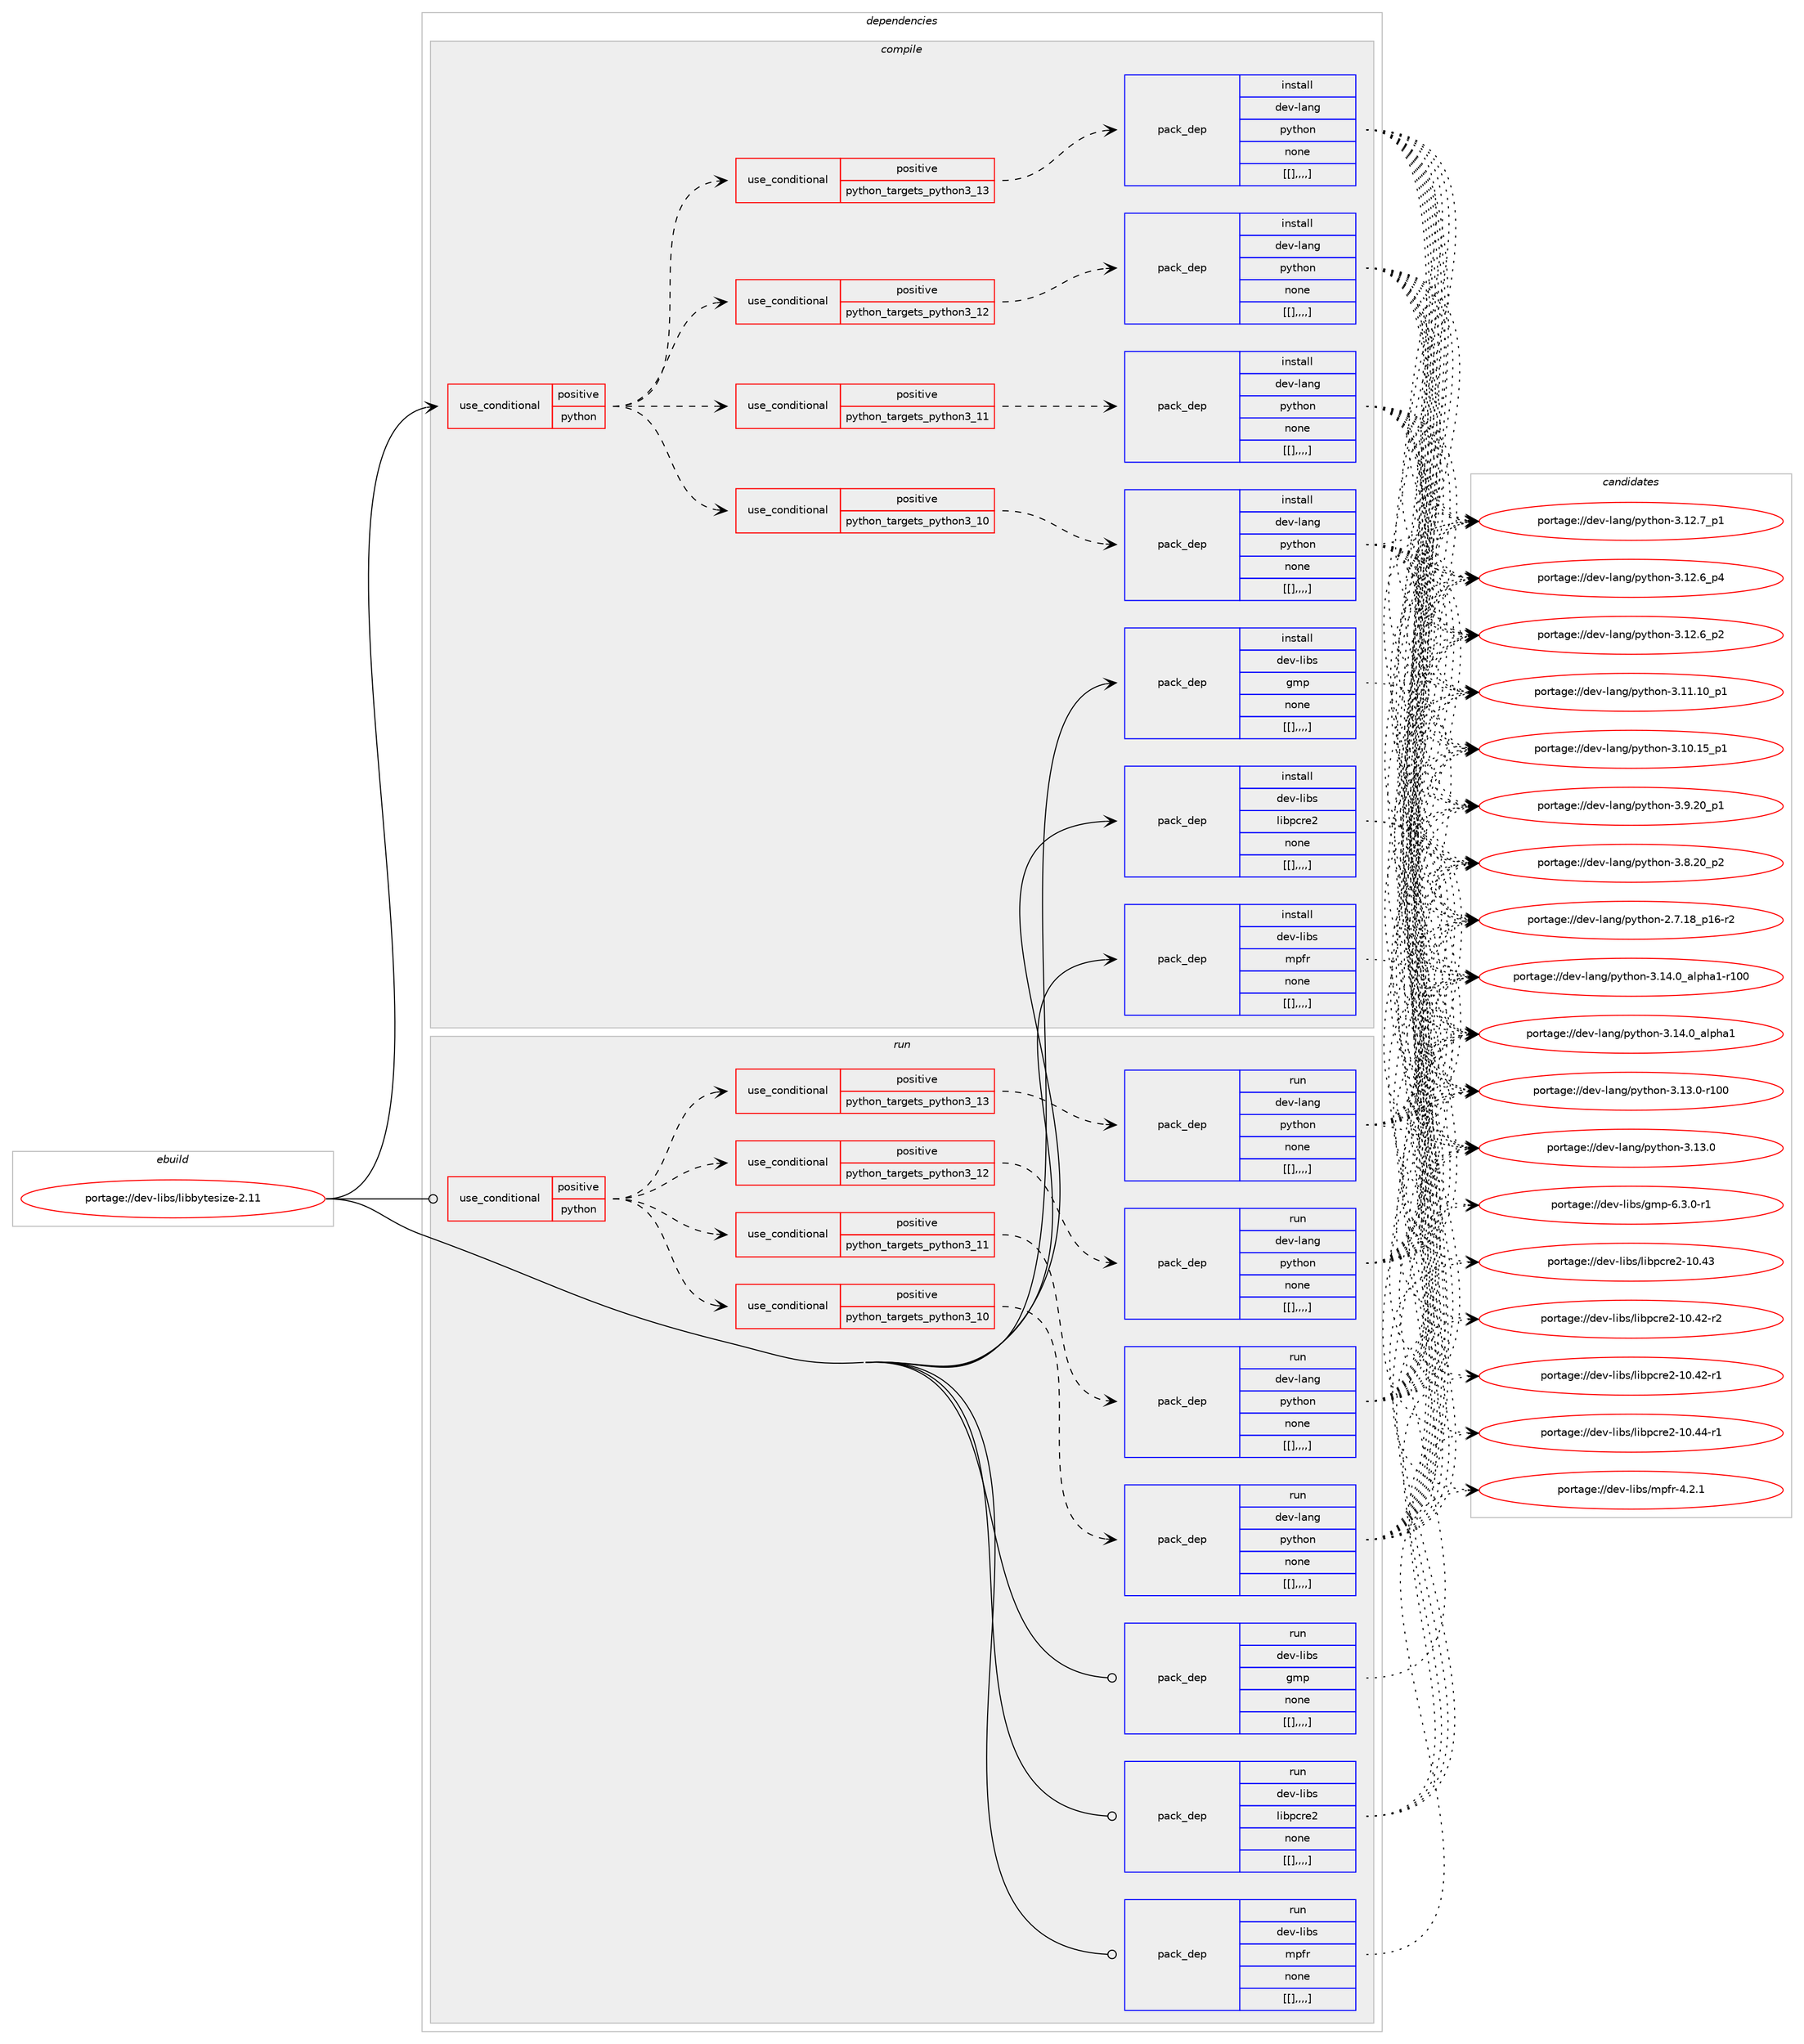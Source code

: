 digraph prolog {

# *************
# Graph options
# *************

newrank=true;
concentrate=true;
compound=true;
graph [rankdir=LR,fontname=Helvetica,fontsize=10,ranksep=1.5];#, ranksep=2.5, nodesep=0.2];
edge  [arrowhead=vee];
node  [fontname=Helvetica,fontsize=10];

# **********
# The ebuild
# **********

subgraph cluster_leftcol {
color=gray;
label=<<i>ebuild</i>>;
id [label="portage://dev-libs/libbytesize-2.11", color=red, width=4, href="../dev-libs/libbytesize-2.11.svg"];
}

# ****************
# The dependencies
# ****************

subgraph cluster_midcol {
color=gray;
label=<<i>dependencies</i>>;
subgraph cluster_compile {
fillcolor="#eeeeee";
style=filled;
label=<<i>compile</i>>;
subgraph cond28206 {
dependency112857 [label=<<TABLE BORDER="0" CELLBORDER="1" CELLSPACING="0" CELLPADDING="4"><TR><TD ROWSPAN="3" CELLPADDING="10">use_conditional</TD></TR><TR><TD>positive</TD></TR><TR><TD>python</TD></TR></TABLE>>, shape=none, color=red];
subgraph cond28211 {
dependency112860 [label=<<TABLE BORDER="0" CELLBORDER="1" CELLSPACING="0" CELLPADDING="4"><TR><TD ROWSPAN="3" CELLPADDING="10">use_conditional</TD></TR><TR><TD>positive</TD></TR><TR><TD>python_targets_python3_10</TD></TR></TABLE>>, shape=none, color=red];
subgraph pack83408 {
dependency112863 [label=<<TABLE BORDER="0" CELLBORDER="1" CELLSPACING="0" CELLPADDING="4" WIDTH="220"><TR><TD ROWSPAN="6" CELLPADDING="30">pack_dep</TD></TR><TR><TD WIDTH="110">install</TD></TR><TR><TD>dev-lang</TD></TR><TR><TD>python</TD></TR><TR><TD>none</TD></TR><TR><TD>[[],,,,]</TD></TR></TABLE>>, shape=none, color=blue];
}
dependency112860:e -> dependency112863:w [weight=20,style="dashed",arrowhead="vee"];
}
dependency112857:e -> dependency112860:w [weight=20,style="dashed",arrowhead="vee"];
subgraph cond28213 {
dependency112884 [label=<<TABLE BORDER="0" CELLBORDER="1" CELLSPACING="0" CELLPADDING="4"><TR><TD ROWSPAN="3" CELLPADDING="10">use_conditional</TD></TR><TR><TD>positive</TD></TR><TR><TD>python_targets_python3_11</TD></TR></TABLE>>, shape=none, color=red];
subgraph pack83454 {
dependency112928 [label=<<TABLE BORDER="0" CELLBORDER="1" CELLSPACING="0" CELLPADDING="4" WIDTH="220"><TR><TD ROWSPAN="6" CELLPADDING="30">pack_dep</TD></TR><TR><TD WIDTH="110">install</TD></TR><TR><TD>dev-lang</TD></TR><TR><TD>python</TD></TR><TR><TD>none</TD></TR><TR><TD>[[],,,,]</TD></TR></TABLE>>, shape=none, color=blue];
}
dependency112884:e -> dependency112928:w [weight=20,style="dashed",arrowhead="vee"];
}
dependency112857:e -> dependency112884:w [weight=20,style="dashed",arrowhead="vee"];
subgraph cond28252 {
dependency112984 [label=<<TABLE BORDER="0" CELLBORDER="1" CELLSPACING="0" CELLPADDING="4"><TR><TD ROWSPAN="3" CELLPADDING="10">use_conditional</TD></TR><TR><TD>positive</TD></TR><TR><TD>python_targets_python3_12</TD></TR></TABLE>>, shape=none, color=red];
subgraph pack83489 {
dependency113017 [label=<<TABLE BORDER="0" CELLBORDER="1" CELLSPACING="0" CELLPADDING="4" WIDTH="220"><TR><TD ROWSPAN="6" CELLPADDING="30">pack_dep</TD></TR><TR><TD WIDTH="110">install</TD></TR><TR><TD>dev-lang</TD></TR><TR><TD>python</TD></TR><TR><TD>none</TD></TR><TR><TD>[[],,,,]</TD></TR></TABLE>>, shape=none, color=blue];
}
dependency112984:e -> dependency113017:w [weight=20,style="dashed",arrowhead="vee"];
}
dependency112857:e -> dependency112984:w [weight=20,style="dashed",arrowhead="vee"];
subgraph cond28286 {
dependency113073 [label=<<TABLE BORDER="0" CELLBORDER="1" CELLSPACING="0" CELLPADDING="4"><TR><TD ROWSPAN="3" CELLPADDING="10">use_conditional</TD></TR><TR><TD>positive</TD></TR><TR><TD>python_targets_python3_13</TD></TR></TABLE>>, shape=none, color=red];
subgraph pack83608 {
dependency113177 [label=<<TABLE BORDER="0" CELLBORDER="1" CELLSPACING="0" CELLPADDING="4" WIDTH="220"><TR><TD ROWSPAN="6" CELLPADDING="30">pack_dep</TD></TR><TR><TD WIDTH="110">install</TD></TR><TR><TD>dev-lang</TD></TR><TR><TD>python</TD></TR><TR><TD>none</TD></TR><TR><TD>[[],,,,]</TD></TR></TABLE>>, shape=none, color=blue];
}
dependency113073:e -> dependency113177:w [weight=20,style="dashed",arrowhead="vee"];
}
dependency112857:e -> dependency113073:w [weight=20,style="dashed",arrowhead="vee"];
}
id:e -> dependency112857:w [weight=20,style="solid",arrowhead="vee"];
subgraph pack83639 {
dependency113217 [label=<<TABLE BORDER="0" CELLBORDER="1" CELLSPACING="0" CELLPADDING="4" WIDTH="220"><TR><TD ROWSPAN="6" CELLPADDING="30">pack_dep</TD></TR><TR><TD WIDTH="110">install</TD></TR><TR><TD>dev-libs</TD></TR><TR><TD>gmp</TD></TR><TR><TD>none</TD></TR><TR><TD>[[],,,,]</TD></TR></TABLE>>, shape=none, color=blue];
}
id:e -> dependency113217:w [weight=20,style="solid",arrowhead="vee"];
subgraph pack83658 {
dependency113248 [label=<<TABLE BORDER="0" CELLBORDER="1" CELLSPACING="0" CELLPADDING="4" WIDTH="220"><TR><TD ROWSPAN="6" CELLPADDING="30">pack_dep</TD></TR><TR><TD WIDTH="110">install</TD></TR><TR><TD>dev-libs</TD></TR><TR><TD>libpcre2</TD></TR><TR><TD>none</TD></TR><TR><TD>[[],,,,]</TD></TR></TABLE>>, shape=none, color=blue];
}
id:e -> dependency113248:w [weight=20,style="solid",arrowhead="vee"];
subgraph pack83664 {
dependency113251 [label=<<TABLE BORDER="0" CELLBORDER="1" CELLSPACING="0" CELLPADDING="4" WIDTH="220"><TR><TD ROWSPAN="6" CELLPADDING="30">pack_dep</TD></TR><TR><TD WIDTH="110">install</TD></TR><TR><TD>dev-libs</TD></TR><TR><TD>mpfr</TD></TR><TR><TD>none</TD></TR><TR><TD>[[],,,,]</TD></TR></TABLE>>, shape=none, color=blue];
}
id:e -> dependency113251:w [weight=20,style="solid",arrowhead="vee"];
}
subgraph cluster_compileandrun {
fillcolor="#eeeeee";
style=filled;
label=<<i>compile and run</i>>;
}
subgraph cluster_run {
fillcolor="#eeeeee";
style=filled;
label=<<i>run</i>>;
subgraph cond28344 {
dependency113258 [label=<<TABLE BORDER="0" CELLBORDER="1" CELLSPACING="0" CELLPADDING="4"><TR><TD ROWSPAN="3" CELLPADDING="10">use_conditional</TD></TR><TR><TD>positive</TD></TR><TR><TD>python</TD></TR></TABLE>>, shape=none, color=red];
subgraph cond28346 {
dependency113281 [label=<<TABLE BORDER="0" CELLBORDER="1" CELLSPACING="0" CELLPADDING="4"><TR><TD ROWSPAN="3" CELLPADDING="10">use_conditional</TD></TR><TR><TD>positive</TD></TR><TR><TD>python_targets_python3_10</TD></TR></TABLE>>, shape=none, color=red];
subgraph pack83694 {
dependency113306 [label=<<TABLE BORDER="0" CELLBORDER="1" CELLSPACING="0" CELLPADDING="4" WIDTH="220"><TR><TD ROWSPAN="6" CELLPADDING="30">pack_dep</TD></TR><TR><TD WIDTH="110">run</TD></TR><TR><TD>dev-lang</TD></TR><TR><TD>python</TD></TR><TR><TD>none</TD></TR><TR><TD>[[],,,,]</TD></TR></TABLE>>, shape=none, color=blue];
}
dependency113281:e -> dependency113306:w [weight=20,style="dashed",arrowhead="vee"];
}
dependency113258:e -> dependency113281:w [weight=20,style="dashed",arrowhead="vee"];
subgraph cond28367 {
dependency113318 [label=<<TABLE BORDER="0" CELLBORDER="1" CELLSPACING="0" CELLPADDING="4"><TR><TD ROWSPAN="3" CELLPADDING="10">use_conditional</TD></TR><TR><TD>positive</TD></TR><TR><TD>python_targets_python3_11</TD></TR></TABLE>>, shape=none, color=red];
subgraph pack83704 {
dependency113334 [label=<<TABLE BORDER="0" CELLBORDER="1" CELLSPACING="0" CELLPADDING="4" WIDTH="220"><TR><TD ROWSPAN="6" CELLPADDING="30">pack_dep</TD></TR><TR><TD WIDTH="110">run</TD></TR><TR><TD>dev-lang</TD></TR><TR><TD>python</TD></TR><TR><TD>none</TD></TR><TR><TD>[[],,,,]</TD></TR></TABLE>>, shape=none, color=blue];
}
dependency113318:e -> dependency113334:w [weight=20,style="dashed",arrowhead="vee"];
}
dependency113258:e -> dependency113318:w [weight=20,style="dashed",arrowhead="vee"];
subgraph cond28377 {
dependency113371 [label=<<TABLE BORDER="0" CELLBORDER="1" CELLSPACING="0" CELLPADDING="4"><TR><TD ROWSPAN="3" CELLPADDING="10">use_conditional</TD></TR><TR><TD>positive</TD></TR><TR><TD>python_targets_python3_12</TD></TR></TABLE>>, shape=none, color=red];
subgraph pack83769 {
dependency113409 [label=<<TABLE BORDER="0" CELLBORDER="1" CELLSPACING="0" CELLPADDING="4" WIDTH="220"><TR><TD ROWSPAN="6" CELLPADDING="30">pack_dep</TD></TR><TR><TD WIDTH="110">run</TD></TR><TR><TD>dev-lang</TD></TR><TR><TD>python</TD></TR><TR><TD>none</TD></TR><TR><TD>[[],,,,]</TD></TR></TABLE>>, shape=none, color=blue];
}
dependency113371:e -> dependency113409:w [weight=20,style="dashed",arrowhead="vee"];
}
dependency113258:e -> dependency113371:w [weight=20,style="dashed",arrowhead="vee"];
subgraph cond28395 {
dependency113443 [label=<<TABLE BORDER="0" CELLBORDER="1" CELLSPACING="0" CELLPADDING="4"><TR><TD ROWSPAN="3" CELLPADDING="10">use_conditional</TD></TR><TR><TD>positive</TD></TR><TR><TD>python_targets_python3_13</TD></TR></TABLE>>, shape=none, color=red];
subgraph pack83789 {
dependency113490 [label=<<TABLE BORDER="0" CELLBORDER="1" CELLSPACING="0" CELLPADDING="4" WIDTH="220"><TR><TD ROWSPAN="6" CELLPADDING="30">pack_dep</TD></TR><TR><TD WIDTH="110">run</TD></TR><TR><TD>dev-lang</TD></TR><TR><TD>python</TD></TR><TR><TD>none</TD></TR><TR><TD>[[],,,,]</TD></TR></TABLE>>, shape=none, color=blue];
}
dependency113443:e -> dependency113490:w [weight=20,style="dashed",arrowhead="vee"];
}
dependency113258:e -> dependency113443:w [weight=20,style="dashed",arrowhead="vee"];
}
id:e -> dependency113258:w [weight=20,style="solid",arrowhead="odot"];
subgraph pack83820 {
dependency113534 [label=<<TABLE BORDER="0" CELLBORDER="1" CELLSPACING="0" CELLPADDING="4" WIDTH="220"><TR><TD ROWSPAN="6" CELLPADDING="30">pack_dep</TD></TR><TR><TD WIDTH="110">run</TD></TR><TR><TD>dev-libs</TD></TR><TR><TD>gmp</TD></TR><TR><TD>none</TD></TR><TR><TD>[[],,,,]</TD></TR></TABLE>>, shape=none, color=blue];
}
id:e -> dependency113534:w [weight=20,style="solid",arrowhead="odot"];
subgraph pack83855 {
dependency113553 [label=<<TABLE BORDER="0" CELLBORDER="1" CELLSPACING="0" CELLPADDING="4" WIDTH="220"><TR><TD ROWSPAN="6" CELLPADDING="30">pack_dep</TD></TR><TR><TD WIDTH="110">run</TD></TR><TR><TD>dev-libs</TD></TR><TR><TD>libpcre2</TD></TR><TR><TD>none</TD></TR><TR><TD>[[],,,,]</TD></TR></TABLE>>, shape=none, color=blue];
}
id:e -> dependency113553:w [weight=20,style="solid",arrowhead="odot"];
subgraph pack83880 {
dependency113614 [label=<<TABLE BORDER="0" CELLBORDER="1" CELLSPACING="0" CELLPADDING="4" WIDTH="220"><TR><TD ROWSPAN="6" CELLPADDING="30">pack_dep</TD></TR><TR><TD WIDTH="110">run</TD></TR><TR><TD>dev-libs</TD></TR><TR><TD>mpfr</TD></TR><TR><TD>none</TD></TR><TR><TD>[[],,,,]</TD></TR></TABLE>>, shape=none, color=blue];
}
id:e -> dependency113614:w [weight=20,style="solid",arrowhead="odot"];
}
}

# **************
# The candidates
# **************

subgraph cluster_choices {
rank=same;
color=gray;
label=<<i>candidates</i>>;

subgraph choice82196 {
color=black;
nodesep=1;
choice100101118451089711010347112121116104111110455146495246489597108112104974945114494848 [label="portage://dev-lang/python-3.14.0_alpha1-r100", color=red, width=4,href="../dev-lang/python-3.14.0_alpha1-r100.svg"];
choice1001011184510897110103471121211161041111104551464952464895971081121049749 [label="portage://dev-lang/python-3.14.0_alpha1", color=red, width=4,href="../dev-lang/python-3.14.0_alpha1.svg"];
choice1001011184510897110103471121211161041111104551464951464845114494848 [label="portage://dev-lang/python-3.13.0-r100", color=red, width=4,href="../dev-lang/python-3.13.0-r100.svg"];
choice10010111845108971101034711212111610411111045514649514648 [label="portage://dev-lang/python-3.13.0", color=red, width=4,href="../dev-lang/python-3.13.0.svg"];
choice100101118451089711010347112121116104111110455146495046559511249 [label="portage://dev-lang/python-3.12.7_p1", color=red, width=4,href="../dev-lang/python-3.12.7_p1.svg"];
choice100101118451089711010347112121116104111110455146495046549511252 [label="portage://dev-lang/python-3.12.6_p4", color=red, width=4,href="../dev-lang/python-3.12.6_p4.svg"];
choice100101118451089711010347112121116104111110455146495046549511250 [label="portage://dev-lang/python-3.12.6_p2", color=red, width=4,href="../dev-lang/python-3.12.6_p2.svg"];
choice10010111845108971101034711212111610411111045514649494649489511249 [label="portage://dev-lang/python-3.11.10_p1", color=red, width=4,href="../dev-lang/python-3.11.10_p1.svg"];
choice10010111845108971101034711212111610411111045514649484649539511249 [label="portage://dev-lang/python-3.10.15_p1", color=red, width=4,href="../dev-lang/python-3.10.15_p1.svg"];
choice100101118451089711010347112121116104111110455146574650489511249 [label="portage://dev-lang/python-3.9.20_p1", color=red, width=4,href="../dev-lang/python-3.9.20_p1.svg"];
choice100101118451089711010347112121116104111110455146564650489511250 [label="portage://dev-lang/python-3.8.20_p2", color=red, width=4,href="../dev-lang/python-3.8.20_p2.svg"];
choice100101118451089711010347112121116104111110455046554649569511249544511450 [label="portage://dev-lang/python-2.7.18_p16-r2", color=red, width=4,href="../dev-lang/python-2.7.18_p16-r2.svg"];
dependency112863:e -> choice100101118451089711010347112121116104111110455146495246489597108112104974945114494848:w [style=dotted,weight="100"];
dependency112863:e -> choice1001011184510897110103471121211161041111104551464952464895971081121049749:w [style=dotted,weight="100"];
dependency112863:e -> choice1001011184510897110103471121211161041111104551464951464845114494848:w [style=dotted,weight="100"];
dependency112863:e -> choice10010111845108971101034711212111610411111045514649514648:w [style=dotted,weight="100"];
dependency112863:e -> choice100101118451089711010347112121116104111110455146495046559511249:w [style=dotted,weight="100"];
dependency112863:e -> choice100101118451089711010347112121116104111110455146495046549511252:w [style=dotted,weight="100"];
dependency112863:e -> choice100101118451089711010347112121116104111110455146495046549511250:w [style=dotted,weight="100"];
dependency112863:e -> choice10010111845108971101034711212111610411111045514649494649489511249:w [style=dotted,weight="100"];
dependency112863:e -> choice10010111845108971101034711212111610411111045514649484649539511249:w [style=dotted,weight="100"];
dependency112863:e -> choice100101118451089711010347112121116104111110455146574650489511249:w [style=dotted,weight="100"];
dependency112863:e -> choice100101118451089711010347112121116104111110455146564650489511250:w [style=dotted,weight="100"];
dependency112863:e -> choice100101118451089711010347112121116104111110455046554649569511249544511450:w [style=dotted,weight="100"];
}
subgraph choice82215 {
color=black;
nodesep=1;
choice100101118451089711010347112121116104111110455146495246489597108112104974945114494848 [label="portage://dev-lang/python-3.14.0_alpha1-r100", color=red, width=4,href="../dev-lang/python-3.14.0_alpha1-r100.svg"];
choice1001011184510897110103471121211161041111104551464952464895971081121049749 [label="portage://dev-lang/python-3.14.0_alpha1", color=red, width=4,href="../dev-lang/python-3.14.0_alpha1.svg"];
choice1001011184510897110103471121211161041111104551464951464845114494848 [label="portage://dev-lang/python-3.13.0-r100", color=red, width=4,href="../dev-lang/python-3.13.0-r100.svg"];
choice10010111845108971101034711212111610411111045514649514648 [label="portage://dev-lang/python-3.13.0", color=red, width=4,href="../dev-lang/python-3.13.0.svg"];
choice100101118451089711010347112121116104111110455146495046559511249 [label="portage://dev-lang/python-3.12.7_p1", color=red, width=4,href="../dev-lang/python-3.12.7_p1.svg"];
choice100101118451089711010347112121116104111110455146495046549511252 [label="portage://dev-lang/python-3.12.6_p4", color=red, width=4,href="../dev-lang/python-3.12.6_p4.svg"];
choice100101118451089711010347112121116104111110455146495046549511250 [label="portage://dev-lang/python-3.12.6_p2", color=red, width=4,href="../dev-lang/python-3.12.6_p2.svg"];
choice10010111845108971101034711212111610411111045514649494649489511249 [label="portage://dev-lang/python-3.11.10_p1", color=red, width=4,href="../dev-lang/python-3.11.10_p1.svg"];
choice10010111845108971101034711212111610411111045514649484649539511249 [label="portage://dev-lang/python-3.10.15_p1", color=red, width=4,href="../dev-lang/python-3.10.15_p1.svg"];
choice100101118451089711010347112121116104111110455146574650489511249 [label="portage://dev-lang/python-3.9.20_p1", color=red, width=4,href="../dev-lang/python-3.9.20_p1.svg"];
choice100101118451089711010347112121116104111110455146564650489511250 [label="portage://dev-lang/python-3.8.20_p2", color=red, width=4,href="../dev-lang/python-3.8.20_p2.svg"];
choice100101118451089711010347112121116104111110455046554649569511249544511450 [label="portage://dev-lang/python-2.7.18_p16-r2", color=red, width=4,href="../dev-lang/python-2.7.18_p16-r2.svg"];
dependency112928:e -> choice100101118451089711010347112121116104111110455146495246489597108112104974945114494848:w [style=dotted,weight="100"];
dependency112928:e -> choice1001011184510897110103471121211161041111104551464952464895971081121049749:w [style=dotted,weight="100"];
dependency112928:e -> choice1001011184510897110103471121211161041111104551464951464845114494848:w [style=dotted,weight="100"];
dependency112928:e -> choice10010111845108971101034711212111610411111045514649514648:w [style=dotted,weight="100"];
dependency112928:e -> choice100101118451089711010347112121116104111110455146495046559511249:w [style=dotted,weight="100"];
dependency112928:e -> choice100101118451089711010347112121116104111110455146495046549511252:w [style=dotted,weight="100"];
dependency112928:e -> choice100101118451089711010347112121116104111110455146495046549511250:w [style=dotted,weight="100"];
dependency112928:e -> choice10010111845108971101034711212111610411111045514649494649489511249:w [style=dotted,weight="100"];
dependency112928:e -> choice10010111845108971101034711212111610411111045514649484649539511249:w [style=dotted,weight="100"];
dependency112928:e -> choice100101118451089711010347112121116104111110455146574650489511249:w [style=dotted,weight="100"];
dependency112928:e -> choice100101118451089711010347112121116104111110455146564650489511250:w [style=dotted,weight="100"];
dependency112928:e -> choice100101118451089711010347112121116104111110455046554649569511249544511450:w [style=dotted,weight="100"];
}
subgraph choice82226 {
color=black;
nodesep=1;
choice100101118451089711010347112121116104111110455146495246489597108112104974945114494848 [label="portage://dev-lang/python-3.14.0_alpha1-r100", color=red, width=4,href="../dev-lang/python-3.14.0_alpha1-r100.svg"];
choice1001011184510897110103471121211161041111104551464952464895971081121049749 [label="portage://dev-lang/python-3.14.0_alpha1", color=red, width=4,href="../dev-lang/python-3.14.0_alpha1.svg"];
choice1001011184510897110103471121211161041111104551464951464845114494848 [label="portage://dev-lang/python-3.13.0-r100", color=red, width=4,href="../dev-lang/python-3.13.0-r100.svg"];
choice10010111845108971101034711212111610411111045514649514648 [label="portage://dev-lang/python-3.13.0", color=red, width=4,href="../dev-lang/python-3.13.0.svg"];
choice100101118451089711010347112121116104111110455146495046559511249 [label="portage://dev-lang/python-3.12.7_p1", color=red, width=4,href="../dev-lang/python-3.12.7_p1.svg"];
choice100101118451089711010347112121116104111110455146495046549511252 [label="portage://dev-lang/python-3.12.6_p4", color=red, width=4,href="../dev-lang/python-3.12.6_p4.svg"];
choice100101118451089711010347112121116104111110455146495046549511250 [label="portage://dev-lang/python-3.12.6_p2", color=red, width=4,href="../dev-lang/python-3.12.6_p2.svg"];
choice10010111845108971101034711212111610411111045514649494649489511249 [label="portage://dev-lang/python-3.11.10_p1", color=red, width=4,href="../dev-lang/python-3.11.10_p1.svg"];
choice10010111845108971101034711212111610411111045514649484649539511249 [label="portage://dev-lang/python-3.10.15_p1", color=red, width=4,href="../dev-lang/python-3.10.15_p1.svg"];
choice100101118451089711010347112121116104111110455146574650489511249 [label="portage://dev-lang/python-3.9.20_p1", color=red, width=4,href="../dev-lang/python-3.9.20_p1.svg"];
choice100101118451089711010347112121116104111110455146564650489511250 [label="portage://dev-lang/python-3.8.20_p2", color=red, width=4,href="../dev-lang/python-3.8.20_p2.svg"];
choice100101118451089711010347112121116104111110455046554649569511249544511450 [label="portage://dev-lang/python-2.7.18_p16-r2", color=red, width=4,href="../dev-lang/python-2.7.18_p16-r2.svg"];
dependency113017:e -> choice100101118451089711010347112121116104111110455146495246489597108112104974945114494848:w [style=dotted,weight="100"];
dependency113017:e -> choice1001011184510897110103471121211161041111104551464952464895971081121049749:w [style=dotted,weight="100"];
dependency113017:e -> choice1001011184510897110103471121211161041111104551464951464845114494848:w [style=dotted,weight="100"];
dependency113017:e -> choice10010111845108971101034711212111610411111045514649514648:w [style=dotted,weight="100"];
dependency113017:e -> choice100101118451089711010347112121116104111110455146495046559511249:w [style=dotted,weight="100"];
dependency113017:e -> choice100101118451089711010347112121116104111110455146495046549511252:w [style=dotted,weight="100"];
dependency113017:e -> choice100101118451089711010347112121116104111110455146495046549511250:w [style=dotted,weight="100"];
dependency113017:e -> choice10010111845108971101034711212111610411111045514649494649489511249:w [style=dotted,weight="100"];
dependency113017:e -> choice10010111845108971101034711212111610411111045514649484649539511249:w [style=dotted,weight="100"];
dependency113017:e -> choice100101118451089711010347112121116104111110455146574650489511249:w [style=dotted,weight="100"];
dependency113017:e -> choice100101118451089711010347112121116104111110455146564650489511250:w [style=dotted,weight="100"];
dependency113017:e -> choice100101118451089711010347112121116104111110455046554649569511249544511450:w [style=dotted,weight="100"];
}
subgraph choice82241 {
color=black;
nodesep=1;
choice100101118451089711010347112121116104111110455146495246489597108112104974945114494848 [label="portage://dev-lang/python-3.14.0_alpha1-r100", color=red, width=4,href="../dev-lang/python-3.14.0_alpha1-r100.svg"];
choice1001011184510897110103471121211161041111104551464952464895971081121049749 [label="portage://dev-lang/python-3.14.0_alpha1", color=red, width=4,href="../dev-lang/python-3.14.0_alpha1.svg"];
choice1001011184510897110103471121211161041111104551464951464845114494848 [label="portage://dev-lang/python-3.13.0-r100", color=red, width=4,href="../dev-lang/python-3.13.0-r100.svg"];
choice10010111845108971101034711212111610411111045514649514648 [label="portage://dev-lang/python-3.13.0", color=red, width=4,href="../dev-lang/python-3.13.0.svg"];
choice100101118451089711010347112121116104111110455146495046559511249 [label="portage://dev-lang/python-3.12.7_p1", color=red, width=4,href="../dev-lang/python-3.12.7_p1.svg"];
choice100101118451089711010347112121116104111110455146495046549511252 [label="portage://dev-lang/python-3.12.6_p4", color=red, width=4,href="../dev-lang/python-3.12.6_p4.svg"];
choice100101118451089711010347112121116104111110455146495046549511250 [label="portage://dev-lang/python-3.12.6_p2", color=red, width=4,href="../dev-lang/python-3.12.6_p2.svg"];
choice10010111845108971101034711212111610411111045514649494649489511249 [label="portage://dev-lang/python-3.11.10_p1", color=red, width=4,href="../dev-lang/python-3.11.10_p1.svg"];
choice10010111845108971101034711212111610411111045514649484649539511249 [label="portage://dev-lang/python-3.10.15_p1", color=red, width=4,href="../dev-lang/python-3.10.15_p1.svg"];
choice100101118451089711010347112121116104111110455146574650489511249 [label="portage://dev-lang/python-3.9.20_p1", color=red, width=4,href="../dev-lang/python-3.9.20_p1.svg"];
choice100101118451089711010347112121116104111110455146564650489511250 [label="portage://dev-lang/python-3.8.20_p2", color=red, width=4,href="../dev-lang/python-3.8.20_p2.svg"];
choice100101118451089711010347112121116104111110455046554649569511249544511450 [label="portage://dev-lang/python-2.7.18_p16-r2", color=red, width=4,href="../dev-lang/python-2.7.18_p16-r2.svg"];
dependency113177:e -> choice100101118451089711010347112121116104111110455146495246489597108112104974945114494848:w [style=dotted,weight="100"];
dependency113177:e -> choice1001011184510897110103471121211161041111104551464952464895971081121049749:w [style=dotted,weight="100"];
dependency113177:e -> choice1001011184510897110103471121211161041111104551464951464845114494848:w [style=dotted,weight="100"];
dependency113177:e -> choice10010111845108971101034711212111610411111045514649514648:w [style=dotted,weight="100"];
dependency113177:e -> choice100101118451089711010347112121116104111110455146495046559511249:w [style=dotted,weight="100"];
dependency113177:e -> choice100101118451089711010347112121116104111110455146495046549511252:w [style=dotted,weight="100"];
dependency113177:e -> choice100101118451089711010347112121116104111110455146495046549511250:w [style=dotted,weight="100"];
dependency113177:e -> choice10010111845108971101034711212111610411111045514649494649489511249:w [style=dotted,weight="100"];
dependency113177:e -> choice10010111845108971101034711212111610411111045514649484649539511249:w [style=dotted,weight="100"];
dependency113177:e -> choice100101118451089711010347112121116104111110455146574650489511249:w [style=dotted,weight="100"];
dependency113177:e -> choice100101118451089711010347112121116104111110455146564650489511250:w [style=dotted,weight="100"];
dependency113177:e -> choice100101118451089711010347112121116104111110455046554649569511249544511450:w [style=dotted,weight="100"];
}
subgraph choice82264 {
color=black;
nodesep=1;
choice1001011184510810598115471031091124554465146484511449 [label="portage://dev-libs/gmp-6.3.0-r1", color=red, width=4,href="../dev-libs/gmp-6.3.0-r1.svg"];
dependency113217:e -> choice1001011184510810598115471031091124554465146484511449:w [style=dotted,weight="100"];
}
subgraph choice82265 {
color=black;
nodesep=1;
choice1001011184510810598115471081059811299114101504549484652524511449 [label="portage://dev-libs/libpcre2-10.44-r1", color=red, width=4,href="../dev-libs/libpcre2-10.44-r1.svg"];
choice100101118451081059811547108105981129911410150454948465251 [label="portage://dev-libs/libpcre2-10.43", color=red, width=4,href="../dev-libs/libpcre2-10.43.svg"];
choice1001011184510810598115471081059811299114101504549484652504511450 [label="portage://dev-libs/libpcre2-10.42-r2", color=red, width=4,href="../dev-libs/libpcre2-10.42-r2.svg"];
choice1001011184510810598115471081059811299114101504549484652504511449 [label="portage://dev-libs/libpcre2-10.42-r1", color=red, width=4,href="../dev-libs/libpcre2-10.42-r1.svg"];
dependency113248:e -> choice1001011184510810598115471081059811299114101504549484652524511449:w [style=dotted,weight="100"];
dependency113248:e -> choice100101118451081059811547108105981129911410150454948465251:w [style=dotted,weight="100"];
dependency113248:e -> choice1001011184510810598115471081059811299114101504549484652504511450:w [style=dotted,weight="100"];
dependency113248:e -> choice1001011184510810598115471081059811299114101504549484652504511449:w [style=dotted,weight="100"];
}
subgraph choice82282 {
color=black;
nodesep=1;
choice100101118451081059811547109112102114455246504649 [label="portage://dev-libs/mpfr-4.2.1", color=red, width=4,href="../dev-libs/mpfr-4.2.1.svg"];
dependency113251:e -> choice100101118451081059811547109112102114455246504649:w [style=dotted,weight="100"];
}
subgraph choice82296 {
color=black;
nodesep=1;
choice100101118451089711010347112121116104111110455146495246489597108112104974945114494848 [label="portage://dev-lang/python-3.14.0_alpha1-r100", color=red, width=4,href="../dev-lang/python-3.14.0_alpha1-r100.svg"];
choice1001011184510897110103471121211161041111104551464952464895971081121049749 [label="portage://dev-lang/python-3.14.0_alpha1", color=red, width=4,href="../dev-lang/python-3.14.0_alpha1.svg"];
choice1001011184510897110103471121211161041111104551464951464845114494848 [label="portage://dev-lang/python-3.13.0-r100", color=red, width=4,href="../dev-lang/python-3.13.0-r100.svg"];
choice10010111845108971101034711212111610411111045514649514648 [label="portage://dev-lang/python-3.13.0", color=red, width=4,href="../dev-lang/python-3.13.0.svg"];
choice100101118451089711010347112121116104111110455146495046559511249 [label="portage://dev-lang/python-3.12.7_p1", color=red, width=4,href="../dev-lang/python-3.12.7_p1.svg"];
choice100101118451089711010347112121116104111110455146495046549511252 [label="portage://dev-lang/python-3.12.6_p4", color=red, width=4,href="../dev-lang/python-3.12.6_p4.svg"];
choice100101118451089711010347112121116104111110455146495046549511250 [label="portage://dev-lang/python-3.12.6_p2", color=red, width=4,href="../dev-lang/python-3.12.6_p2.svg"];
choice10010111845108971101034711212111610411111045514649494649489511249 [label="portage://dev-lang/python-3.11.10_p1", color=red, width=4,href="../dev-lang/python-3.11.10_p1.svg"];
choice10010111845108971101034711212111610411111045514649484649539511249 [label="portage://dev-lang/python-3.10.15_p1", color=red, width=4,href="../dev-lang/python-3.10.15_p1.svg"];
choice100101118451089711010347112121116104111110455146574650489511249 [label="portage://dev-lang/python-3.9.20_p1", color=red, width=4,href="../dev-lang/python-3.9.20_p1.svg"];
choice100101118451089711010347112121116104111110455146564650489511250 [label="portage://dev-lang/python-3.8.20_p2", color=red, width=4,href="../dev-lang/python-3.8.20_p2.svg"];
choice100101118451089711010347112121116104111110455046554649569511249544511450 [label="portage://dev-lang/python-2.7.18_p16-r2", color=red, width=4,href="../dev-lang/python-2.7.18_p16-r2.svg"];
dependency113306:e -> choice100101118451089711010347112121116104111110455146495246489597108112104974945114494848:w [style=dotted,weight="100"];
dependency113306:e -> choice1001011184510897110103471121211161041111104551464952464895971081121049749:w [style=dotted,weight="100"];
dependency113306:e -> choice1001011184510897110103471121211161041111104551464951464845114494848:w [style=dotted,weight="100"];
dependency113306:e -> choice10010111845108971101034711212111610411111045514649514648:w [style=dotted,weight="100"];
dependency113306:e -> choice100101118451089711010347112121116104111110455146495046559511249:w [style=dotted,weight="100"];
dependency113306:e -> choice100101118451089711010347112121116104111110455146495046549511252:w [style=dotted,weight="100"];
dependency113306:e -> choice100101118451089711010347112121116104111110455146495046549511250:w [style=dotted,weight="100"];
dependency113306:e -> choice10010111845108971101034711212111610411111045514649494649489511249:w [style=dotted,weight="100"];
dependency113306:e -> choice10010111845108971101034711212111610411111045514649484649539511249:w [style=dotted,weight="100"];
dependency113306:e -> choice100101118451089711010347112121116104111110455146574650489511249:w [style=dotted,weight="100"];
dependency113306:e -> choice100101118451089711010347112121116104111110455146564650489511250:w [style=dotted,weight="100"];
dependency113306:e -> choice100101118451089711010347112121116104111110455046554649569511249544511450:w [style=dotted,weight="100"];
}
subgraph choice82316 {
color=black;
nodesep=1;
choice100101118451089711010347112121116104111110455146495246489597108112104974945114494848 [label="portage://dev-lang/python-3.14.0_alpha1-r100", color=red, width=4,href="../dev-lang/python-3.14.0_alpha1-r100.svg"];
choice1001011184510897110103471121211161041111104551464952464895971081121049749 [label="portage://dev-lang/python-3.14.0_alpha1", color=red, width=4,href="../dev-lang/python-3.14.0_alpha1.svg"];
choice1001011184510897110103471121211161041111104551464951464845114494848 [label="portage://dev-lang/python-3.13.0-r100", color=red, width=4,href="../dev-lang/python-3.13.0-r100.svg"];
choice10010111845108971101034711212111610411111045514649514648 [label="portage://dev-lang/python-3.13.0", color=red, width=4,href="../dev-lang/python-3.13.0.svg"];
choice100101118451089711010347112121116104111110455146495046559511249 [label="portage://dev-lang/python-3.12.7_p1", color=red, width=4,href="../dev-lang/python-3.12.7_p1.svg"];
choice100101118451089711010347112121116104111110455146495046549511252 [label="portage://dev-lang/python-3.12.6_p4", color=red, width=4,href="../dev-lang/python-3.12.6_p4.svg"];
choice100101118451089711010347112121116104111110455146495046549511250 [label="portage://dev-lang/python-3.12.6_p2", color=red, width=4,href="../dev-lang/python-3.12.6_p2.svg"];
choice10010111845108971101034711212111610411111045514649494649489511249 [label="portage://dev-lang/python-3.11.10_p1", color=red, width=4,href="../dev-lang/python-3.11.10_p1.svg"];
choice10010111845108971101034711212111610411111045514649484649539511249 [label="portage://dev-lang/python-3.10.15_p1", color=red, width=4,href="../dev-lang/python-3.10.15_p1.svg"];
choice100101118451089711010347112121116104111110455146574650489511249 [label="portage://dev-lang/python-3.9.20_p1", color=red, width=4,href="../dev-lang/python-3.9.20_p1.svg"];
choice100101118451089711010347112121116104111110455146564650489511250 [label="portage://dev-lang/python-3.8.20_p2", color=red, width=4,href="../dev-lang/python-3.8.20_p2.svg"];
choice100101118451089711010347112121116104111110455046554649569511249544511450 [label="portage://dev-lang/python-2.7.18_p16-r2", color=red, width=4,href="../dev-lang/python-2.7.18_p16-r2.svg"];
dependency113334:e -> choice100101118451089711010347112121116104111110455146495246489597108112104974945114494848:w [style=dotted,weight="100"];
dependency113334:e -> choice1001011184510897110103471121211161041111104551464952464895971081121049749:w [style=dotted,weight="100"];
dependency113334:e -> choice1001011184510897110103471121211161041111104551464951464845114494848:w [style=dotted,weight="100"];
dependency113334:e -> choice10010111845108971101034711212111610411111045514649514648:w [style=dotted,weight="100"];
dependency113334:e -> choice100101118451089711010347112121116104111110455146495046559511249:w [style=dotted,weight="100"];
dependency113334:e -> choice100101118451089711010347112121116104111110455146495046549511252:w [style=dotted,weight="100"];
dependency113334:e -> choice100101118451089711010347112121116104111110455146495046549511250:w [style=dotted,weight="100"];
dependency113334:e -> choice10010111845108971101034711212111610411111045514649494649489511249:w [style=dotted,weight="100"];
dependency113334:e -> choice10010111845108971101034711212111610411111045514649484649539511249:w [style=dotted,weight="100"];
dependency113334:e -> choice100101118451089711010347112121116104111110455146574650489511249:w [style=dotted,weight="100"];
dependency113334:e -> choice100101118451089711010347112121116104111110455146564650489511250:w [style=dotted,weight="100"];
dependency113334:e -> choice100101118451089711010347112121116104111110455046554649569511249544511450:w [style=dotted,weight="100"];
}
subgraph choice82384 {
color=black;
nodesep=1;
choice100101118451089711010347112121116104111110455146495246489597108112104974945114494848 [label="portage://dev-lang/python-3.14.0_alpha1-r100", color=red, width=4,href="../dev-lang/python-3.14.0_alpha1-r100.svg"];
choice1001011184510897110103471121211161041111104551464952464895971081121049749 [label="portage://dev-lang/python-3.14.0_alpha1", color=red, width=4,href="../dev-lang/python-3.14.0_alpha1.svg"];
choice1001011184510897110103471121211161041111104551464951464845114494848 [label="portage://dev-lang/python-3.13.0-r100", color=red, width=4,href="../dev-lang/python-3.13.0-r100.svg"];
choice10010111845108971101034711212111610411111045514649514648 [label="portage://dev-lang/python-3.13.0", color=red, width=4,href="../dev-lang/python-3.13.0.svg"];
choice100101118451089711010347112121116104111110455146495046559511249 [label="portage://dev-lang/python-3.12.7_p1", color=red, width=4,href="../dev-lang/python-3.12.7_p1.svg"];
choice100101118451089711010347112121116104111110455146495046549511252 [label="portage://dev-lang/python-3.12.6_p4", color=red, width=4,href="../dev-lang/python-3.12.6_p4.svg"];
choice100101118451089711010347112121116104111110455146495046549511250 [label="portage://dev-lang/python-3.12.6_p2", color=red, width=4,href="../dev-lang/python-3.12.6_p2.svg"];
choice10010111845108971101034711212111610411111045514649494649489511249 [label="portage://dev-lang/python-3.11.10_p1", color=red, width=4,href="../dev-lang/python-3.11.10_p1.svg"];
choice10010111845108971101034711212111610411111045514649484649539511249 [label="portage://dev-lang/python-3.10.15_p1", color=red, width=4,href="../dev-lang/python-3.10.15_p1.svg"];
choice100101118451089711010347112121116104111110455146574650489511249 [label="portage://dev-lang/python-3.9.20_p1", color=red, width=4,href="../dev-lang/python-3.9.20_p1.svg"];
choice100101118451089711010347112121116104111110455146564650489511250 [label="portage://dev-lang/python-3.8.20_p2", color=red, width=4,href="../dev-lang/python-3.8.20_p2.svg"];
choice100101118451089711010347112121116104111110455046554649569511249544511450 [label="portage://dev-lang/python-2.7.18_p16-r2", color=red, width=4,href="../dev-lang/python-2.7.18_p16-r2.svg"];
dependency113409:e -> choice100101118451089711010347112121116104111110455146495246489597108112104974945114494848:w [style=dotted,weight="100"];
dependency113409:e -> choice1001011184510897110103471121211161041111104551464952464895971081121049749:w [style=dotted,weight="100"];
dependency113409:e -> choice1001011184510897110103471121211161041111104551464951464845114494848:w [style=dotted,weight="100"];
dependency113409:e -> choice10010111845108971101034711212111610411111045514649514648:w [style=dotted,weight="100"];
dependency113409:e -> choice100101118451089711010347112121116104111110455146495046559511249:w [style=dotted,weight="100"];
dependency113409:e -> choice100101118451089711010347112121116104111110455146495046549511252:w [style=dotted,weight="100"];
dependency113409:e -> choice100101118451089711010347112121116104111110455146495046549511250:w [style=dotted,weight="100"];
dependency113409:e -> choice10010111845108971101034711212111610411111045514649494649489511249:w [style=dotted,weight="100"];
dependency113409:e -> choice10010111845108971101034711212111610411111045514649484649539511249:w [style=dotted,weight="100"];
dependency113409:e -> choice100101118451089711010347112121116104111110455146574650489511249:w [style=dotted,weight="100"];
dependency113409:e -> choice100101118451089711010347112121116104111110455146564650489511250:w [style=dotted,weight="100"];
dependency113409:e -> choice100101118451089711010347112121116104111110455046554649569511249544511450:w [style=dotted,weight="100"];
}
subgraph choice82442 {
color=black;
nodesep=1;
choice100101118451089711010347112121116104111110455146495246489597108112104974945114494848 [label="portage://dev-lang/python-3.14.0_alpha1-r100", color=red, width=4,href="../dev-lang/python-3.14.0_alpha1-r100.svg"];
choice1001011184510897110103471121211161041111104551464952464895971081121049749 [label="portage://dev-lang/python-3.14.0_alpha1", color=red, width=4,href="../dev-lang/python-3.14.0_alpha1.svg"];
choice1001011184510897110103471121211161041111104551464951464845114494848 [label="portage://dev-lang/python-3.13.0-r100", color=red, width=4,href="../dev-lang/python-3.13.0-r100.svg"];
choice10010111845108971101034711212111610411111045514649514648 [label="portage://dev-lang/python-3.13.0", color=red, width=4,href="../dev-lang/python-3.13.0.svg"];
choice100101118451089711010347112121116104111110455146495046559511249 [label="portage://dev-lang/python-3.12.7_p1", color=red, width=4,href="../dev-lang/python-3.12.7_p1.svg"];
choice100101118451089711010347112121116104111110455146495046549511252 [label="portage://dev-lang/python-3.12.6_p4", color=red, width=4,href="../dev-lang/python-3.12.6_p4.svg"];
choice100101118451089711010347112121116104111110455146495046549511250 [label="portage://dev-lang/python-3.12.6_p2", color=red, width=4,href="../dev-lang/python-3.12.6_p2.svg"];
choice10010111845108971101034711212111610411111045514649494649489511249 [label="portage://dev-lang/python-3.11.10_p1", color=red, width=4,href="../dev-lang/python-3.11.10_p1.svg"];
choice10010111845108971101034711212111610411111045514649484649539511249 [label="portage://dev-lang/python-3.10.15_p1", color=red, width=4,href="../dev-lang/python-3.10.15_p1.svg"];
choice100101118451089711010347112121116104111110455146574650489511249 [label="portage://dev-lang/python-3.9.20_p1", color=red, width=4,href="../dev-lang/python-3.9.20_p1.svg"];
choice100101118451089711010347112121116104111110455146564650489511250 [label="portage://dev-lang/python-3.8.20_p2", color=red, width=4,href="../dev-lang/python-3.8.20_p2.svg"];
choice100101118451089711010347112121116104111110455046554649569511249544511450 [label="portage://dev-lang/python-2.7.18_p16-r2", color=red, width=4,href="../dev-lang/python-2.7.18_p16-r2.svg"];
dependency113490:e -> choice100101118451089711010347112121116104111110455146495246489597108112104974945114494848:w [style=dotted,weight="100"];
dependency113490:e -> choice1001011184510897110103471121211161041111104551464952464895971081121049749:w [style=dotted,weight="100"];
dependency113490:e -> choice1001011184510897110103471121211161041111104551464951464845114494848:w [style=dotted,weight="100"];
dependency113490:e -> choice10010111845108971101034711212111610411111045514649514648:w [style=dotted,weight="100"];
dependency113490:e -> choice100101118451089711010347112121116104111110455146495046559511249:w [style=dotted,weight="100"];
dependency113490:e -> choice100101118451089711010347112121116104111110455146495046549511252:w [style=dotted,weight="100"];
dependency113490:e -> choice100101118451089711010347112121116104111110455146495046549511250:w [style=dotted,weight="100"];
dependency113490:e -> choice10010111845108971101034711212111610411111045514649494649489511249:w [style=dotted,weight="100"];
dependency113490:e -> choice10010111845108971101034711212111610411111045514649484649539511249:w [style=dotted,weight="100"];
dependency113490:e -> choice100101118451089711010347112121116104111110455146574650489511249:w [style=dotted,weight="100"];
dependency113490:e -> choice100101118451089711010347112121116104111110455146564650489511250:w [style=dotted,weight="100"];
dependency113490:e -> choice100101118451089711010347112121116104111110455046554649569511249544511450:w [style=dotted,weight="100"];
}
subgraph choice82453 {
color=black;
nodesep=1;
choice1001011184510810598115471031091124554465146484511449 [label="portage://dev-libs/gmp-6.3.0-r1", color=red, width=4,href="../dev-libs/gmp-6.3.0-r1.svg"];
dependency113534:e -> choice1001011184510810598115471031091124554465146484511449:w [style=dotted,weight="100"];
}
subgraph choice82460 {
color=black;
nodesep=1;
choice1001011184510810598115471081059811299114101504549484652524511449 [label="portage://dev-libs/libpcre2-10.44-r1", color=red, width=4,href="../dev-libs/libpcre2-10.44-r1.svg"];
choice100101118451081059811547108105981129911410150454948465251 [label="portage://dev-libs/libpcre2-10.43", color=red, width=4,href="../dev-libs/libpcre2-10.43.svg"];
choice1001011184510810598115471081059811299114101504549484652504511450 [label="portage://dev-libs/libpcre2-10.42-r2", color=red, width=4,href="../dev-libs/libpcre2-10.42-r2.svg"];
choice1001011184510810598115471081059811299114101504549484652504511449 [label="portage://dev-libs/libpcre2-10.42-r1", color=red, width=4,href="../dev-libs/libpcre2-10.42-r1.svg"];
dependency113553:e -> choice1001011184510810598115471081059811299114101504549484652524511449:w [style=dotted,weight="100"];
dependency113553:e -> choice100101118451081059811547108105981129911410150454948465251:w [style=dotted,weight="100"];
dependency113553:e -> choice1001011184510810598115471081059811299114101504549484652504511450:w [style=dotted,weight="100"];
dependency113553:e -> choice1001011184510810598115471081059811299114101504549484652504511449:w [style=dotted,weight="100"];
}
subgraph choice82491 {
color=black;
nodesep=1;
choice100101118451081059811547109112102114455246504649 [label="portage://dev-libs/mpfr-4.2.1", color=red, width=4,href="../dev-libs/mpfr-4.2.1.svg"];
dependency113614:e -> choice100101118451081059811547109112102114455246504649:w [style=dotted,weight="100"];
}
}

}
